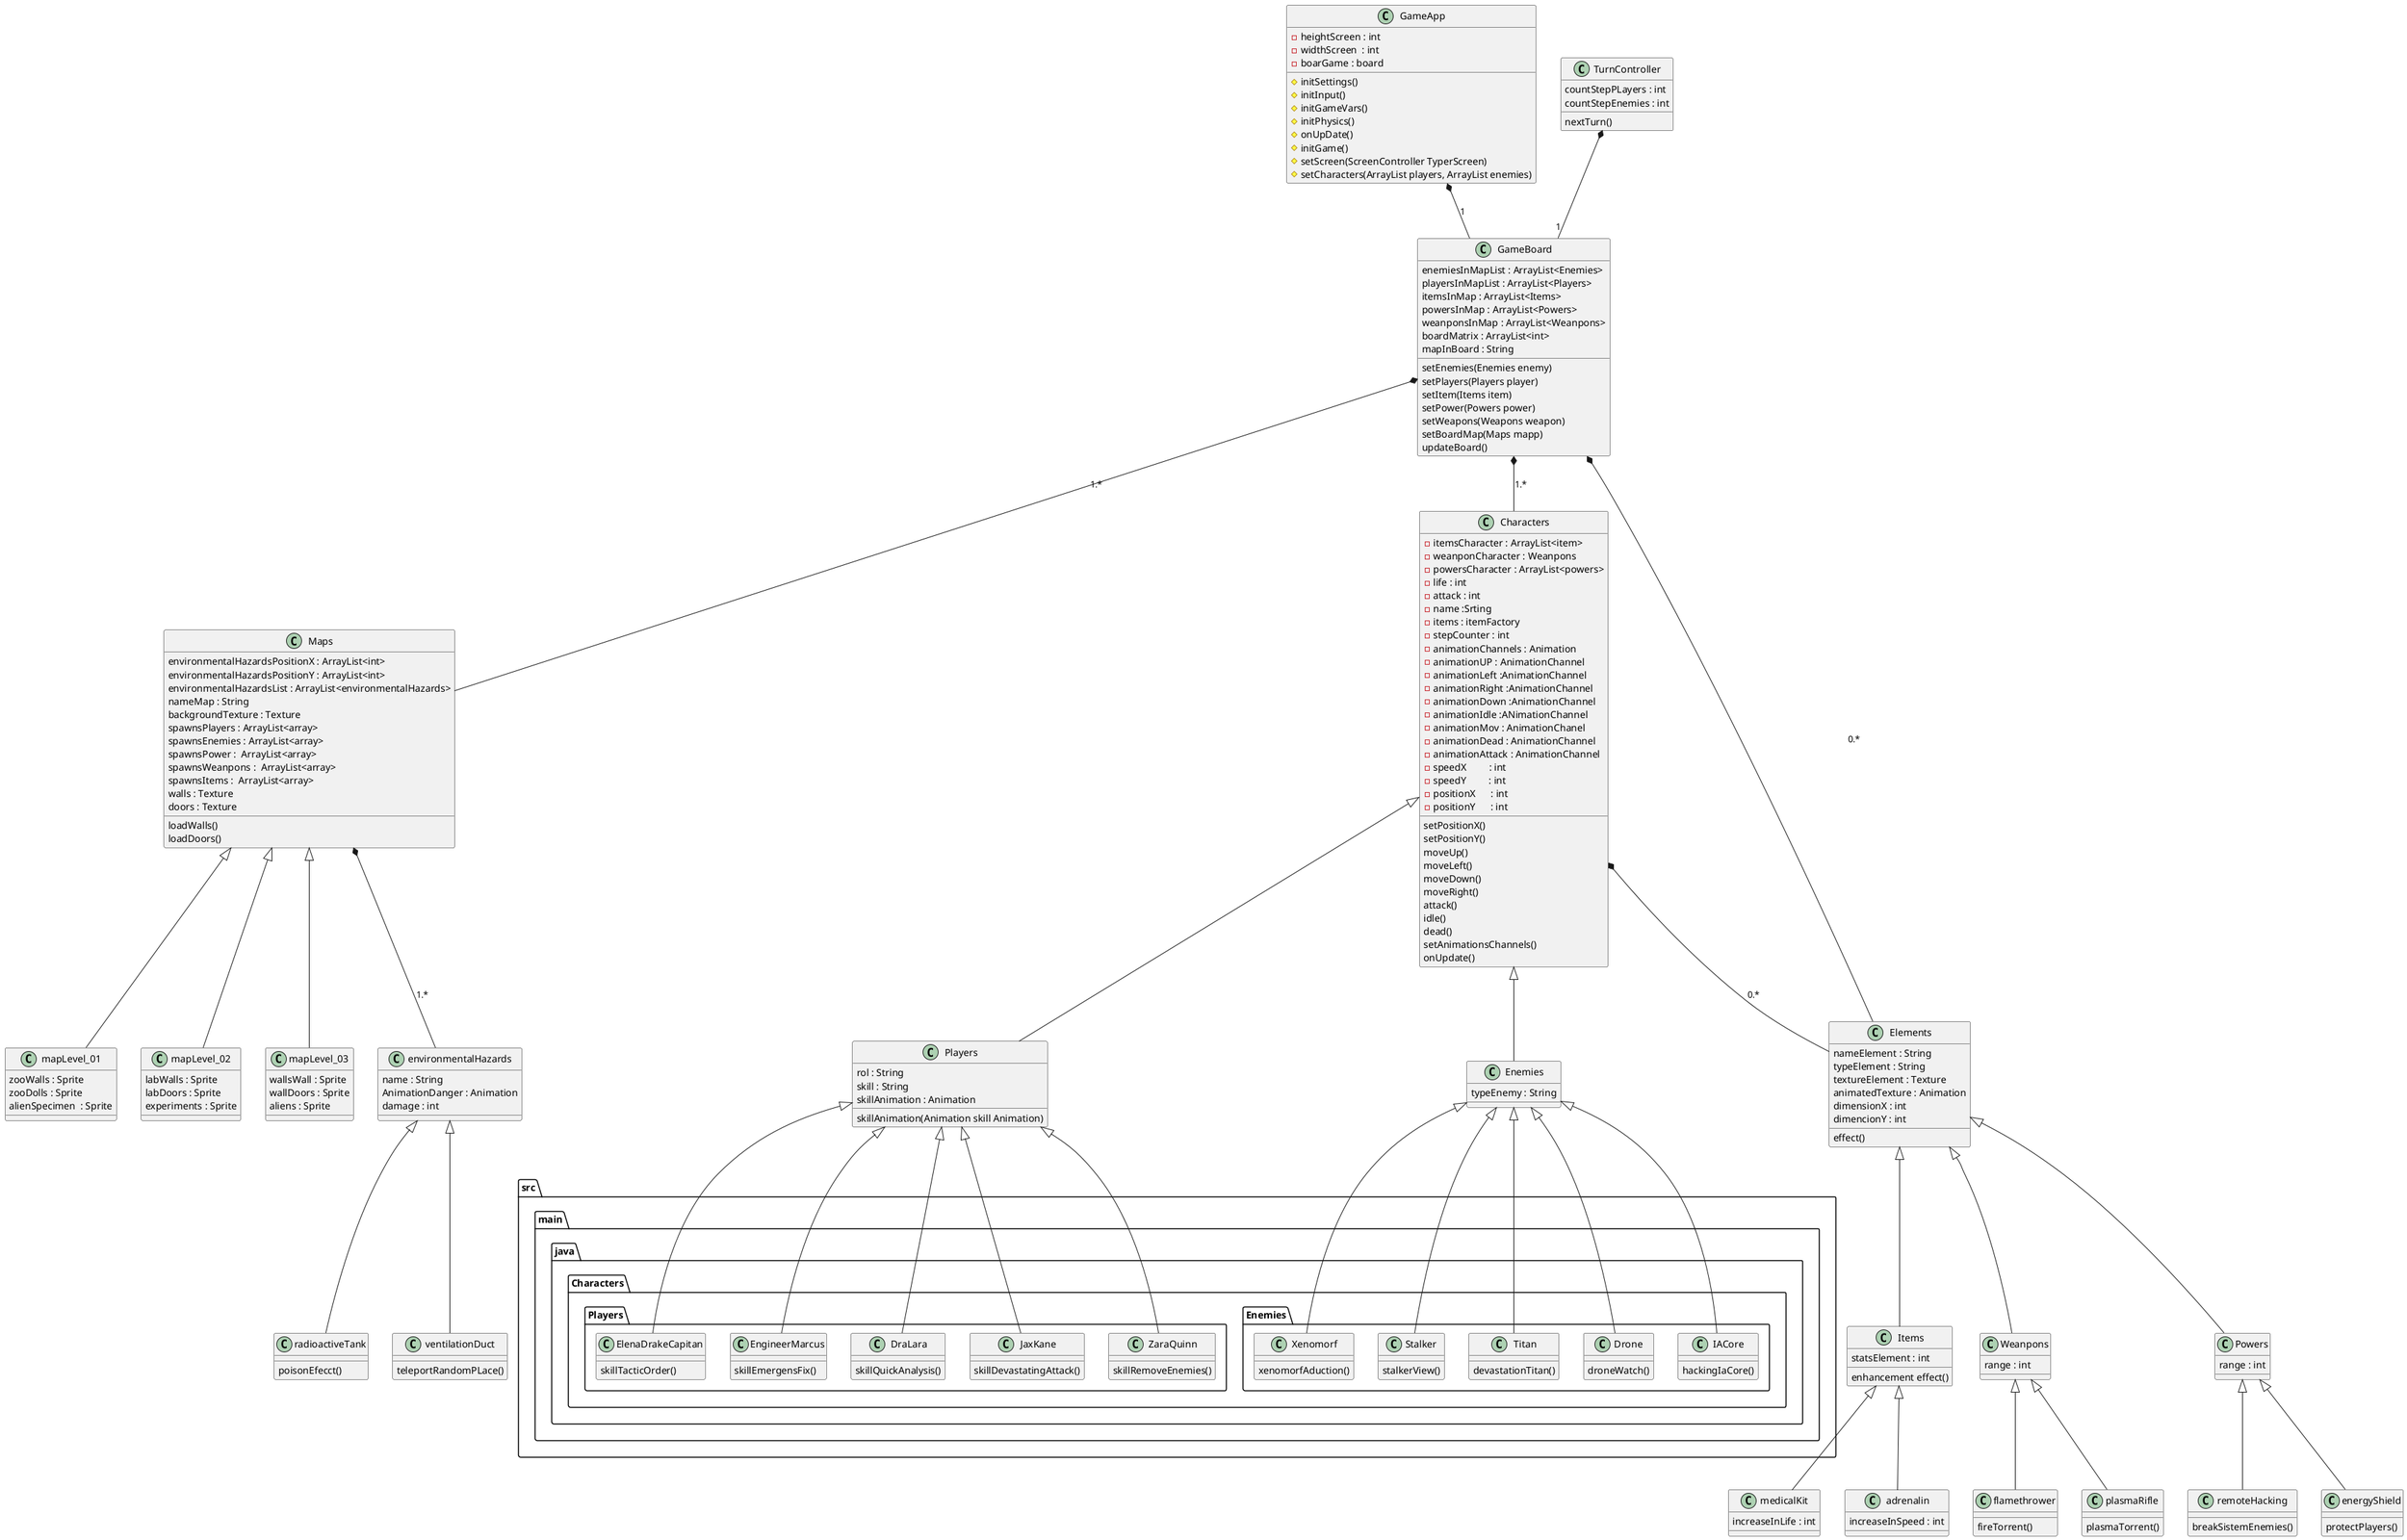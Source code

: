 @startuml

'Clase Principal que se encarga de levantar el juego
class GameApp{
    -heightScreen : int
    -widthScreen  : int
    -boarGame : board
    #initSettings()
    #initInput()
    #initGameVars()
    #initPhysics()
    #onUpDate()
    #initGame()
    #setScreen(ScreenController TyperScreen)
    #setCharacters(ArrayList players, ArrayList enemies)
}


'Clase encargada de crear items como entidades dentro del juego
class Items{
    statsElement : int
    enhancement effect()
}

class medicalKit{
    increaseInLife : int
}

class adrenalin {
    increaseInSpeed : int
}

class TurnController{
   countStepPLayers : int
   countStepEnemies : int
   nextTurn()
}

'Mapas de juego

class mapLevel_01 {
    zooWalls : Sprite
    zooDolls : Sprite
    alienSpecimen  : Sprite
}

class mapLevel_02 {
    labWalls : Sprite
    labDoors : Sprite
    experiments : Sprite
}

class mapLevel_03 {
    wallsWall : Sprite
    wallDoors : Sprite
    aliens : Sprite
}

class Maps {
    environmentalHazardsPositionX : ArrayList<int>
    environmentalHazardsPositionY : ArrayList<int>
    environmentalHazardsList : ArrayList<environmentalHazards>
    nameMap : String
    backgroundTexture : Texture
    spawnsPlayers : ArrayList<array>
    spawnsEnemies : ArrayList<array>
    spawnsPower :  ArrayList<array>
    spawnsWeanpons :  ArrayList<array>
    spawnsItems :  ArrayList<array>
    walls : Texture
    doors : Texture
    loadWalls()
    loadDoors()
}


'Enemies

class src.main.java.Characters.Enemies.Xenomorf{
    xenomorfAduction()
}

class src.main.java.Characters.Enemies.Stalker{
    stalkerView()
}

class src.main.java.Characters.Enemies.Titan{
    devastationTitan()
}

class src.main.java.Characters.Enemies.Drone{
    droneWatch()
}

class src.main.java.Characters.Enemies.IACore{
    hackingIaCore()
}


class src.main.java.Characters.Players.ElenaDrakeCapitan{
    skillTacticOrder()
}

class src.main.java.Characters.Players.EngineerMarcus{
    skillEmergensFix()
}

class src.main.java.Characters.Players.DraLara{
    skillQuickAnalysis()
}

class src.main.java.Characters.Players.JaxKane{
    skillDevastatingAttack()
}

class src.main.java.Characters.Players.ZaraQuinn{
    skillRemoveEnemies()
}




'Clase encargada de crear los atributos de cada jugador o enemigo
class Characters{
    -itemsCharacter : ArrayList<item>
    -weanponCharacter : Weanpons
    -powersCharacter : ArrayList<powers>
    -life : int
    -attack : int
    -name :Srting
    -items : itemFactory
    -stepCounter : int
    -animationChannels : Animation
    -animationUP : AnimationChannel
    -animationLeft :AnimationChannel
    -animationRight :AnimationChannel
    -animationDown :AnimationChannel
    -animationIdle :ANimationChannel
    -animationMov : AnimationChanel
    -animationDead : AnimationChannel
    -animationAttack : AnimationChannel
    -speedX         : int
    -speedY         : int
    -positionX      : int
    -positionY      : int

    setPositionX()
    setPositionY()
    moveUp()
    moveLeft()
    moveDown()
    moveRight()
    attack()
    idle()
    dead()
    setAnimationsChannels()
    onUpdate()
}

class Players{
    rol : String
    skill : String
    skillAnimation : Animation
    skillAnimation(Animation skill Animation)
}

class Enemies {
    typeEnemy : String
}


'Aramas del juego
class Weanpons {
   range : int
}

class Powers{
    range : int
}

class Elements {
    nameElement : String
    typeElement : String
    textureElement : Texture
    animatedTexture : Animation
    dimensionX : int
    dimencionY : int
    effect()
}


class flamethrower {
    fireTorrent()
}

class plasmaRifle{
    plasmaTorrent()
}

'Poderes

class remoteHacking{
    breakSistemEnemies()
}

class energyShield {
    protectPlayers()
}


class GameBoard{
    enemiesInMapList : ArrayList<Enemies>
    playersInMapList : ArrayList<Players>
    itemsInMap : ArrayList<Items>
    powersInMap : ArrayList<Powers>
    weanponsInMap : ArrayList<Weanpons>
    boardMatrix : ArrayList<int>
    mapInBoard : String
    setEnemies(Enemies enemy)
    setPlayers(Players player)
    setItem(Items item)
    setPower(Powers power)
    setWeapons(Weapons weapon)
    setBoardMap(Maps mapp)
    updateBoard()
}



'Reglas de Agregacion Y Composicion

Enemies <|--  src.main.java.Characters.Enemies.IACore
Enemies <|--  src.main.java.Characters.Enemies.Xenomorf
Enemies  <|--   src.main.java.Characters.Enemies.Drone
Enemies  <|--  src.main.java.Characters.Enemies.Titan
Enemies  <|--  src.main.java.Characters.Enemies.Stalker

Characters <|-- Players
Characters <|-- Enemies

Players <|--  src.main.java.Characters.Players.JaxKane
Players <|--   src.main.java.Characters.Players.EngineerMarcus
Players <|--  src.main.java.Characters.Players.DraLara
Players <|--  src.main.java.Characters.Players.ElenaDrakeCapitan
Players <|--   src.main.java.Characters.Players.ZaraQuinn

GameApp *--  GameBoard : "1"

'GameBoard
GameBoard *-- Characters : "1.*"
GameBoard *-- Maps : "1.*"
TurnController *-- "1" GameBoard
Maps *-- environmentalHazards : "1.*"

class environmentalHazards {
    name : String
    AnimationDanger : Animation
    damage : int
}

class radioactiveTank {
    poisonEfecct()
}

class ventilationDuct {
    teleportRandomPLace()
}

Powers <|--  energyShield
Powers <|--  remoteHacking
Weanpons <|--  flamethrower
Weanpons <|--  plasmaRifle

Items <|-- medicalKit
Items <|-- adrenalin

Elements <|-- Items
Elements <|-- Weanpons
Elements <|-- Powers

GameBoard *-- Elements : "0.*"
Characters *-- Elements : "0.*"
environmentalHazards <|-- radioactiveTank
environmentalHazards <|-- ventilationDuct

Maps <|-- mapLevel_01
Maps <|-- mapLevel_02
Maps <|-- mapLevel_03

@enduml